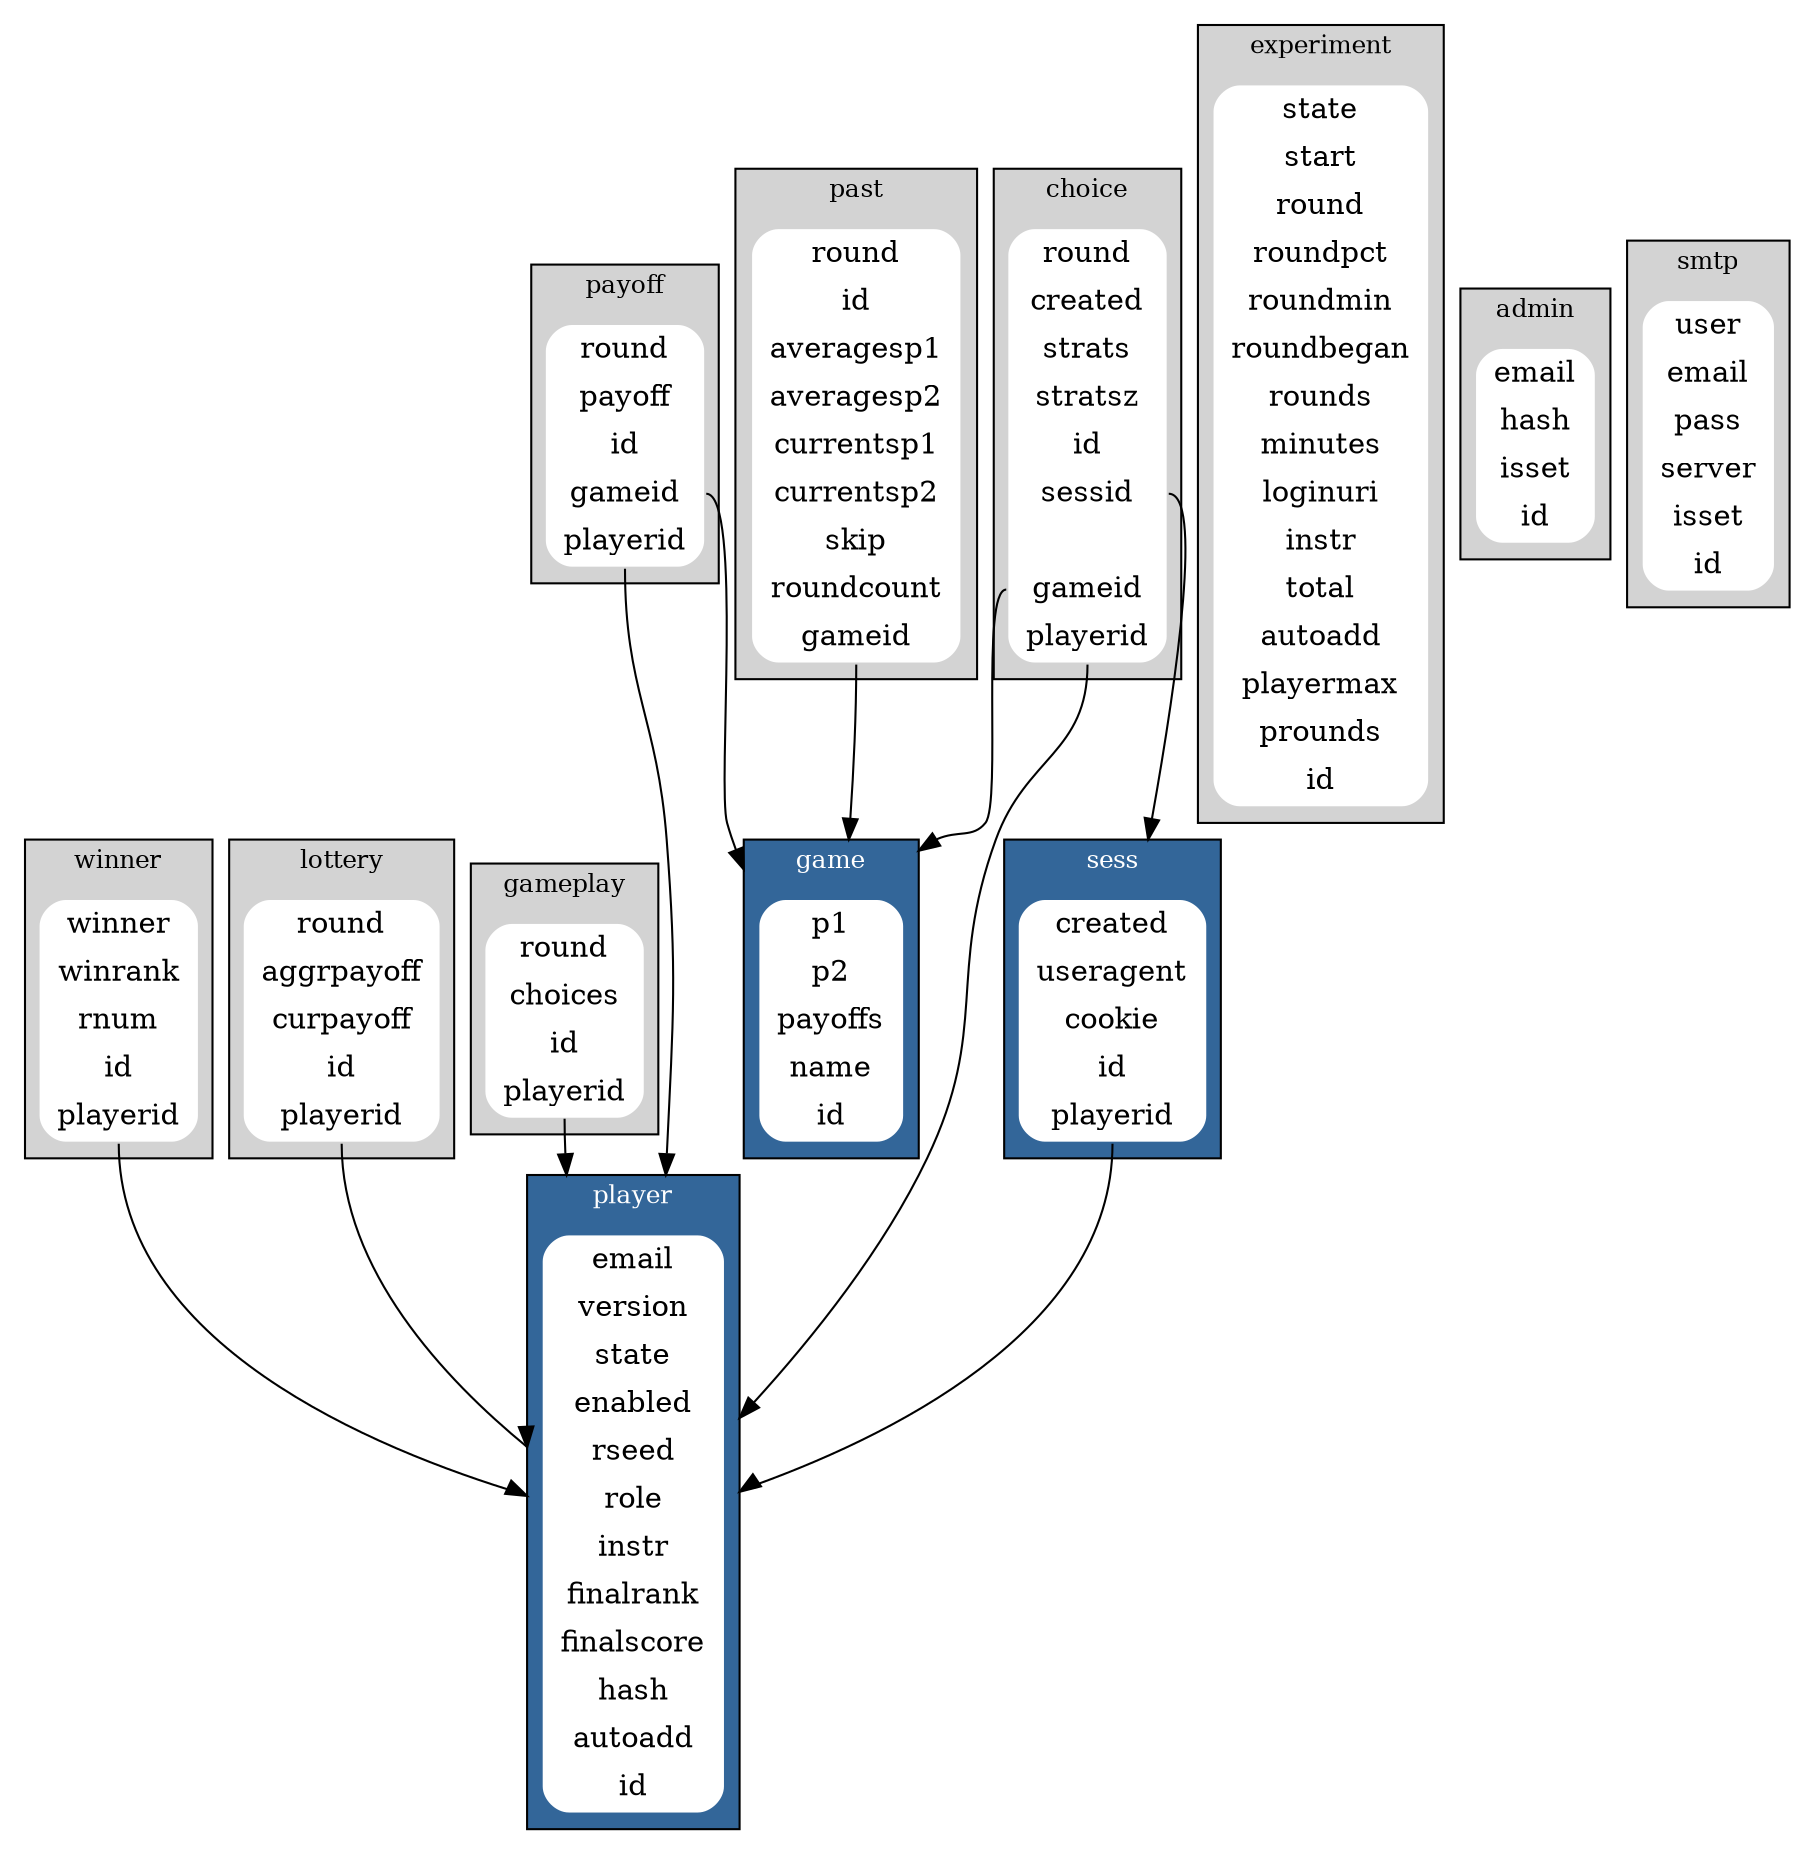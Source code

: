 digraph {
	fontsize="12";
	compound=true;
	node [shape="record"];

	subgraph cluster_winner {
		winner [style="filled,rounded"; color="white"; label="{winner | winrank | rnum | id | <f0> playerid}"];
		label="winner";
		bgcolor="lightgray";
	}
	subgraph cluster_player {
		player [style="filled,rounded"; color="white"; label="{email | version | state | enabled | rseed | role | instr | finalrank | finalscore | hash | autoadd | id}"];
		label="player";
		fontcolor=white;
		bgcolor="#336699";
	}
	subgraph cluster_lottery {
		lottery [style="filled,rounded"; color="white"; label="{round | aggrpayoff | curpayoff | id | <f0> playerid}"];
		label="lottery";
		bgcolor="lightgray";
	}
	subgraph cluster_gameplay {
		gameplay [style="filled,rounded"; color="white"; label="{round | choices | id | <f0>playerid}"];
		label="gameplay";
		bgcolor="lightgray";
	}
	subgraph cluster_payoff {
		payoff [style="filled,rounded"; color="white"; label="{round | payoff | id | <f1> gameid | <f0>playerid}"];
		label="payoff";
		bgcolor="lightgray";
	}
	subgraph cluster_choice {
		choice [style="filled,rounded"; color="white"; label="{round | created | strats | stratsz | id | <f2> sessid | | <f1> gameid | <f0> playerid}"];
		label="choice";
		bgcolor="lightgray";
	}
	subgraph cluster_game {
		game [style="filled,rounded"; color="white"; label="{p1 | p2 | payoffs | name | id}"];
		label="game";
		fontcolor=white;
		bgcolor="#336699";
	}
	subgraph cluster_experiment {
		experiment [style="filled,rounded"; color="white"; label="{state | start | round | roundpct | roundmin | roundbegan | rounds | minutes | loginuri | instr | total | autoadd | playermax | prounds | id}"];
		label="experiment";
		bgcolor="lightgray";
	}
	subgraph cluster_sess {
		sess [style="filled,rounded"; color="white"; label="{created | useragent | cookie | id | <f0> playerid}"];
		label="sess";
		fontcolor=white;
		bgcolor="#336699";
	}
	subgraph cluster_admin {
		admin [style="filled,rounded"; color="white"; label="{email | hash | isset | id}"];
		label="admin";
		bgcolor="lightgray";
	}
	subgraph cluster_past {
		past [style="filled,rounded"; color="white"; label="{round | id | averagesp1 | averagesp2 | currentsp1 | currentsp2 | skip | roundcount | <f1> gameid}"];
		label="past";
		bgcolor="lightgray";
	}
	subgraph cluster_smtp {
		smtp [style="filled,rounded"; color="white"; label="{user | email | pass | server | isset | id}"];
		label="smtp";
		bgcolor="lightgray";
	}

	winner:s:f0 -> player [lhead="cluster_player"];
	lottery:s:f0 -> player [lhead="cluster_player"];
	gameplay:s:f0 -> player [lhead="cluster_player"];
	payoff:s:f0 -> player [lhead="cluster_player"];
	payoff:f1 -> game [lhead="cluster_game"];
	choice:s:f0 -> player [lhead="cluster_player"];
	choice:f1 -> game [lhead="cluster_game"];
	choice:f2 -> sess [lhead="cluster_sess"];
	sess:s:f0 -> player [lhead="cluster_player"];
	past:s:f1 -> game [lhead="cluster_game"];
}
